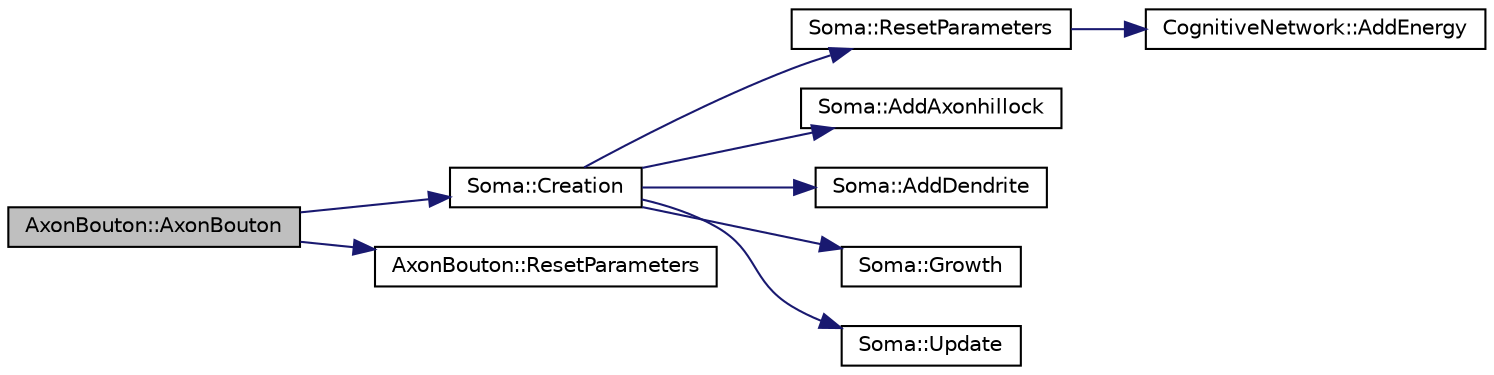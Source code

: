 digraph "AxonBouton::AxonBouton"
{
  edge [fontname="Helvetica",fontsize="10",labelfontname="Helvetica",labelfontsize="10"];
  node [fontname="Helvetica",fontsize="10",shape=record];
  rankdir="LR";
  Node1 [label="AxonBouton::AxonBouton",height=0.2,width=0.4,color="black", fillcolor="grey75", style="filled", fontcolor="black"];
  Node1 -> Node2 [color="midnightblue",fontsize="10",style="solid"];
  Node2 [label="Soma::Creation",height=0.2,width=0.4,color="black", fillcolor="white", style="filled",URL="$class_soma.html#afd5c75adc7733a8b5164619da74fc278"];
  Node2 -> Node3 [color="midnightblue",fontsize="10",style="solid"];
  Node3 [label="Soma::ResetParameters",height=0.2,width=0.4,color="black", fillcolor="white", style="filled",URL="$class_soma.html#a885c84acc8a4b7ae62d752677db5f754"];
  Node3 -> Node4 [color="midnightblue",fontsize="10",style="solid"];
  Node4 [label="CognitiveNetwork::AddEnergy",height=0.2,width=0.4,color="black", fillcolor="white", style="filled",URL="$class_cognitive_network.html#a288a367a774ca70438504c4d9ac5af62"];
  Node2 -> Node5 [color="midnightblue",fontsize="10",style="solid"];
  Node5 [label="Soma::AddAxonhillock",height=0.2,width=0.4,color="black", fillcolor="white", style="filled",URL="$class_soma.html#a4bc227f71628fc9053f4d01b4993e5b7"];
  Node2 -> Node6 [color="midnightblue",fontsize="10",style="solid"];
  Node6 [label="Soma::AddDendrite",height=0.2,width=0.4,color="black", fillcolor="white", style="filled",URL="$class_soma.html#a7d5d00b269aba4045127bc507a97fa30"];
  Node2 -> Node7 [color="midnightblue",fontsize="10",style="solid"];
  Node7 [label="Soma::Growth",height=0.2,width=0.4,color="black", fillcolor="white", style="filled",URL="$class_soma.html#ab92d0e64365884d60e187fe3a71dce36"];
  Node2 -> Node8 [color="midnightblue",fontsize="10",style="solid"];
  Node8 [label="Soma::Update",height=0.2,width=0.4,color="black", fillcolor="white", style="filled",URL="$class_soma.html#a675fc1826a8e0d955d63817974ddb81f"];
  Node1 -> Node9 [color="midnightblue",fontsize="10",style="solid"];
  Node9 [label="AxonBouton::ResetParameters",height=0.2,width=0.4,color="black", fillcolor="white", style="filled",URL="$class_axon_bouton.html#a7c329651ac758553f9e5ed7a61d274c7"];
}
